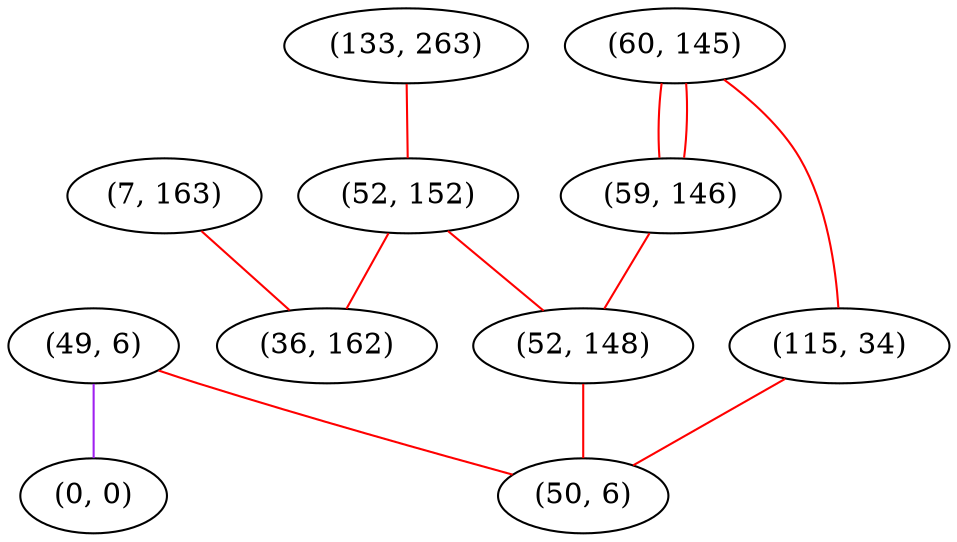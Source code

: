 graph "" {
"(7, 163)";
"(133, 263)";
"(60, 145)";
"(52, 152)";
"(59, 146)";
"(52, 148)";
"(49, 6)";
"(0, 0)";
"(115, 34)";
"(50, 6)";
"(36, 162)";
"(7, 163)" -- "(36, 162)"  [color=red, key=0, weight=1];
"(133, 263)" -- "(52, 152)"  [color=red, key=0, weight=1];
"(60, 145)" -- "(59, 146)"  [color=red, key=0, weight=1];
"(60, 145)" -- "(59, 146)"  [color=red, key=1, weight=1];
"(60, 145)" -- "(115, 34)"  [color=red, key=0, weight=1];
"(52, 152)" -- "(36, 162)"  [color=red, key=0, weight=1];
"(52, 152)" -- "(52, 148)"  [color=red, key=0, weight=1];
"(59, 146)" -- "(52, 148)"  [color=red, key=0, weight=1];
"(52, 148)" -- "(50, 6)"  [color=red, key=0, weight=1];
"(49, 6)" -- "(50, 6)"  [color=red, key=0, weight=1];
"(49, 6)" -- "(0, 0)"  [color=purple, key=0, weight=4];
"(115, 34)" -- "(50, 6)"  [color=red, key=0, weight=1];
}
